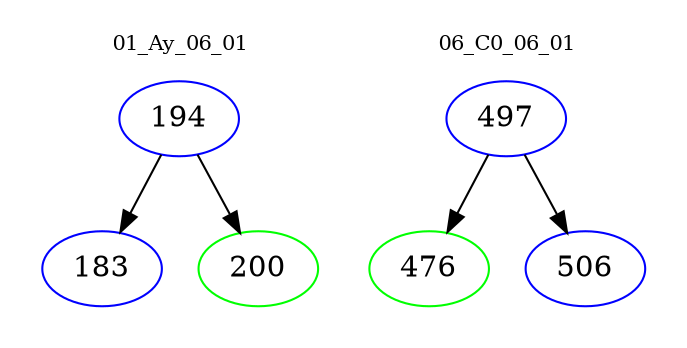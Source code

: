 digraph{
subgraph cluster_0 {
color = white
label = "01_Ay_06_01";
fontsize=10;
T0_194 [label="194", color="blue"]
T0_194 -> T0_183 [color="black"]
T0_183 [label="183", color="blue"]
T0_194 -> T0_200 [color="black"]
T0_200 [label="200", color="green"]
}
subgraph cluster_1 {
color = white
label = "06_C0_06_01";
fontsize=10;
T1_497 [label="497", color="blue"]
T1_497 -> T1_476 [color="black"]
T1_476 [label="476", color="green"]
T1_497 -> T1_506 [color="black"]
T1_506 [label="506", color="blue"]
}
}
